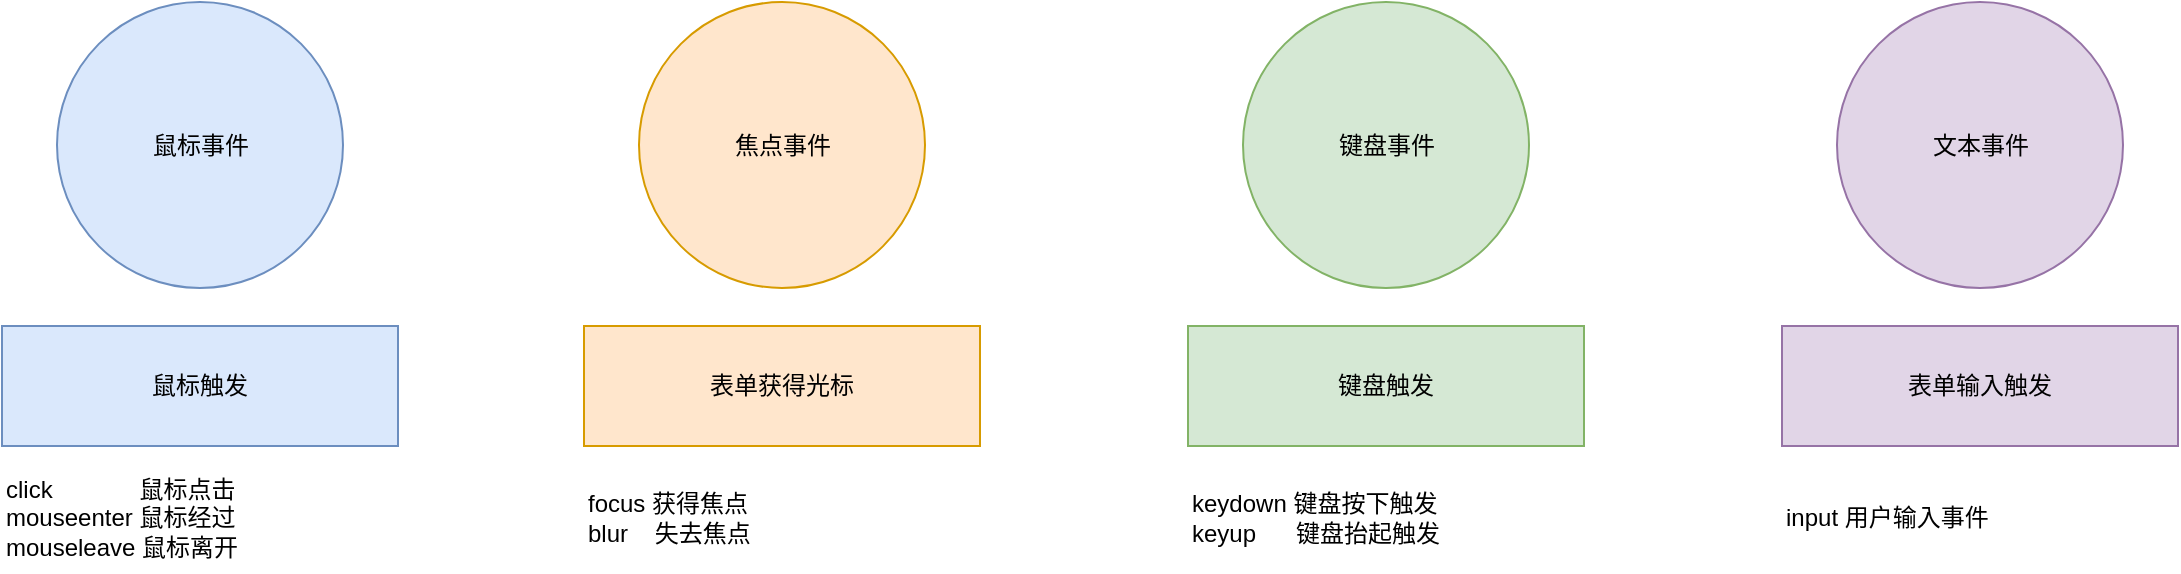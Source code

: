 <mxfile version="20.8.23" type="github">
  <diagram name="第 1 页" id="ysNq_pj6B-0FIOpKrWJL">
    <mxGraphModel dx="1387" dy="834" grid="0" gridSize="10" guides="1" tooltips="1" connect="1" arrows="1" fold="1" page="1" pageScale="1" pageWidth="827" pageHeight="1169" math="0" shadow="0">
      <root>
        <mxCell id="0" />
        <mxCell id="1" parent="0" />
        <mxCell id="zfFJc-fwG49pLW_iXGj7-4" value="" style="group" vertex="1" connectable="0" parent="1">
          <mxGeometry x="20" y="252" width="198" height="285" as="geometry" />
        </mxCell>
        <mxCell id="zfFJc-fwG49pLW_iXGj7-1" value="鼠标触发" style="whiteSpace=wrap;html=1;fillColor=#dae8fc;strokeColor=#6c8ebf;" vertex="1" parent="zfFJc-fwG49pLW_iXGj7-4">
          <mxGeometry y="162" width="198" height="60" as="geometry" />
        </mxCell>
        <mxCell id="zfFJc-fwG49pLW_iXGj7-2" value="鼠标事件" style="ellipse;whiteSpace=wrap;html=1;aspect=fixed;fillColor=#dae8fc;strokeColor=#6c8ebf;" vertex="1" parent="zfFJc-fwG49pLW_iXGj7-4">
          <mxGeometry x="27.5" width="143" height="143" as="geometry" />
        </mxCell>
        <mxCell id="zfFJc-fwG49pLW_iXGj7-3" value="click&lt;span style=&quot;white-space: pre;&quot;&gt;	&lt;/span&gt;&amp;nbsp; &amp;nbsp; &amp;nbsp; &amp;nbsp; &amp;nbsp; &amp;nbsp; 鼠标点击&lt;br&gt;mouseenter 鼠标经过&lt;br&gt;mouseleave 鼠标离开" style="text;html=1;align=left;verticalAlign=middle;resizable=0;points=[];autosize=1;strokeColor=none;fillColor=none;" vertex="1" parent="zfFJc-fwG49pLW_iXGj7-4">
          <mxGeometry y="230" width="134" height="55" as="geometry" />
        </mxCell>
        <mxCell id="zfFJc-fwG49pLW_iXGj7-5" value="" style="group" vertex="1" connectable="0" parent="1">
          <mxGeometry x="311" y="252" width="198" height="285" as="geometry" />
        </mxCell>
        <mxCell id="zfFJc-fwG49pLW_iXGj7-6" value="表单获得光标" style="whiteSpace=wrap;html=1;fillColor=#ffe6cc;strokeColor=#d79b00;" vertex="1" parent="zfFJc-fwG49pLW_iXGj7-5">
          <mxGeometry y="162" width="198" height="60" as="geometry" />
        </mxCell>
        <mxCell id="zfFJc-fwG49pLW_iXGj7-7" value="焦点事件" style="ellipse;whiteSpace=wrap;html=1;aspect=fixed;fillColor=#ffe6cc;strokeColor=#d79b00;" vertex="1" parent="zfFJc-fwG49pLW_iXGj7-5">
          <mxGeometry x="27.5" width="143" height="143" as="geometry" />
        </mxCell>
        <mxCell id="zfFJc-fwG49pLW_iXGj7-8" value="focus 获得焦点&lt;br&gt;blur&amp;nbsp; &amp;nbsp; 失去焦点" style="text;html=1;align=left;verticalAlign=middle;resizable=0;points=[];autosize=1;strokeColor=none;fillColor=none;" vertex="1" parent="zfFJc-fwG49pLW_iXGj7-5">
          <mxGeometry y="237" width="99" height="41" as="geometry" />
        </mxCell>
        <mxCell id="zfFJc-fwG49pLW_iXGj7-9" value="" style="group" vertex="1" connectable="0" parent="1">
          <mxGeometry x="613" y="252" width="198" height="285" as="geometry" />
        </mxCell>
        <mxCell id="zfFJc-fwG49pLW_iXGj7-10" value="键盘触发" style="whiteSpace=wrap;html=1;fillColor=#d5e8d4;strokeColor=#82b366;" vertex="1" parent="zfFJc-fwG49pLW_iXGj7-9">
          <mxGeometry y="162" width="198" height="60" as="geometry" />
        </mxCell>
        <mxCell id="zfFJc-fwG49pLW_iXGj7-11" value="键盘事件" style="ellipse;whiteSpace=wrap;html=1;aspect=fixed;fillColor=#d5e8d4;strokeColor=#82b366;" vertex="1" parent="zfFJc-fwG49pLW_iXGj7-9">
          <mxGeometry x="27.5" width="143" height="143" as="geometry" />
        </mxCell>
        <mxCell id="zfFJc-fwG49pLW_iXGj7-12" value="keydown 键盘按下触发&lt;br&gt;keyup&amp;nbsp; &amp;nbsp; &amp;nbsp; 键盘抬起触发" style="text;html=1;align=left;verticalAlign=middle;resizable=0;points=[];autosize=1;strokeColor=none;fillColor=none;" vertex="1" parent="zfFJc-fwG49pLW_iXGj7-9">
          <mxGeometry y="237" width="142" height="41" as="geometry" />
        </mxCell>
        <mxCell id="zfFJc-fwG49pLW_iXGj7-13" value="" style="group" vertex="1" connectable="0" parent="1">
          <mxGeometry x="910" y="252" width="198" height="285" as="geometry" />
        </mxCell>
        <mxCell id="zfFJc-fwG49pLW_iXGj7-14" value="表单输入触发" style="whiteSpace=wrap;html=1;fillColor=#e1d5e7;strokeColor=#9673a6;" vertex="1" parent="zfFJc-fwG49pLW_iXGj7-13">
          <mxGeometry y="162" width="198" height="60" as="geometry" />
        </mxCell>
        <mxCell id="zfFJc-fwG49pLW_iXGj7-15" value="文本事件" style="ellipse;whiteSpace=wrap;html=1;aspect=fixed;fillColor=#e1d5e7;strokeColor=#9673a6;" vertex="1" parent="zfFJc-fwG49pLW_iXGj7-13">
          <mxGeometry x="27.5" width="143" height="143" as="geometry" />
        </mxCell>
        <mxCell id="zfFJc-fwG49pLW_iXGj7-16" value="input 用户输入事件" style="text;html=1;align=left;verticalAlign=middle;resizable=0;points=[];autosize=1;strokeColor=none;fillColor=none;" vertex="1" parent="zfFJc-fwG49pLW_iXGj7-13">
          <mxGeometry y="245" width="119" height="26" as="geometry" />
        </mxCell>
      </root>
    </mxGraphModel>
  </diagram>
</mxfile>
